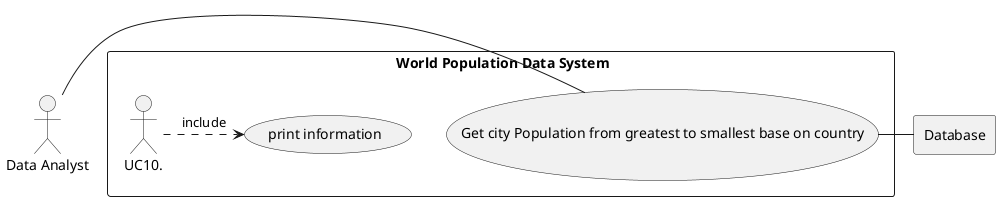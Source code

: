 @startuml
'https://plantuml.com/use-case-diagram

actor DA as "Data Analyst"

rectangle Database

rectangle " World Population Data System" {
usecase UC10 as "Get city Population from greatest to smallest base on country"

usecase UCa as "print information"

DA - UC10
UC10..> UCa : include
UC10- Database

}

@enduml